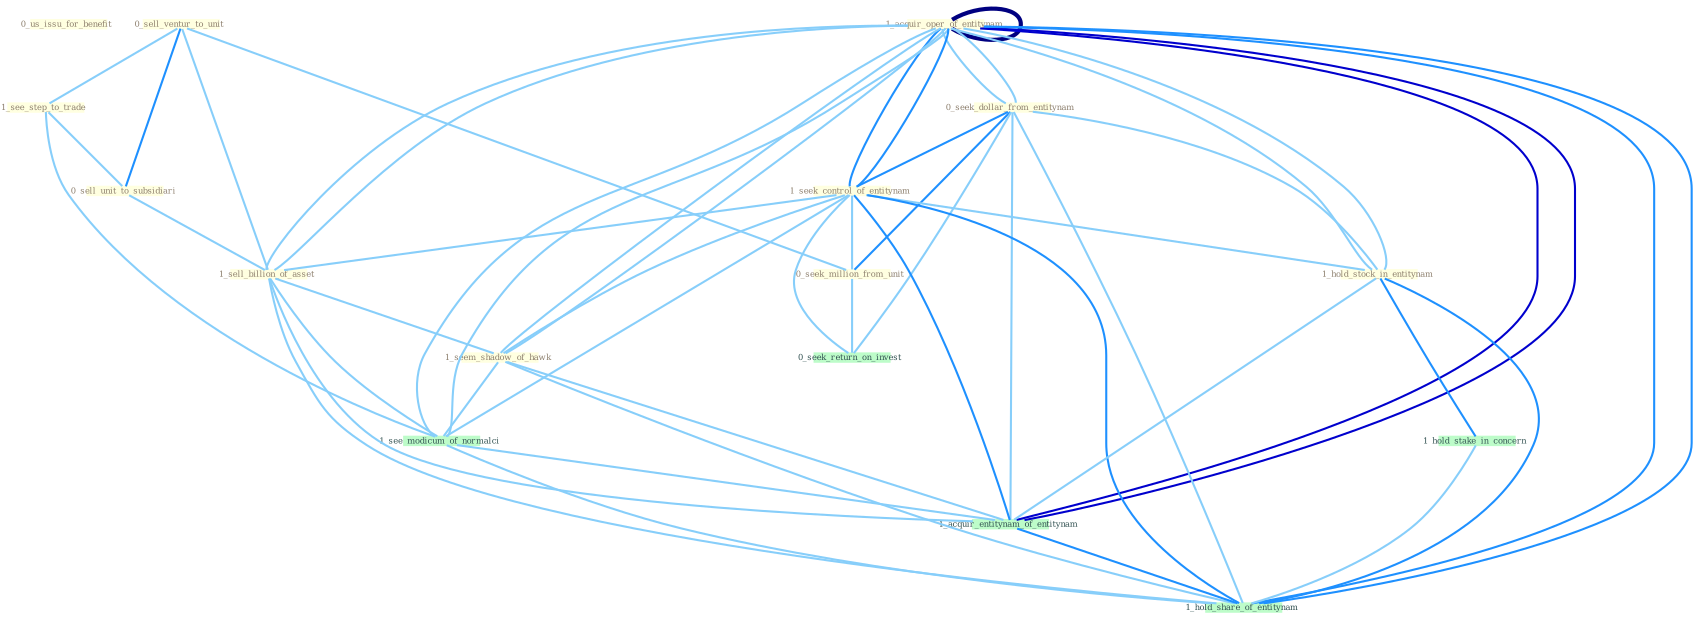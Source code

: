 Graph G{ 
    node
    [shape=polygon,style=filled,width=.5,height=.06,color="#BDFCC9",fixedsize=true,fontsize=4,
    fontcolor="#2f4f4f"];
    {node
    [color="#ffffe0", fontcolor="#8b7d6b"] "0_us_issu_for_benefit " "0_sell_ventur_to_unit " "1_see_step_to_trade " "1_acquir_oper_of_entitynam " "0_seek_dollar_from_entitynam " "1_seek_control_of_entitynam " "1_acquir_oper_of_entitynam " "0_sell_unit_to_subsidiari " "0_seek_million_from_unit " "1_sell_billion_of_asset " "1_seem_shadow_of_hawk " "1_hold_stock_in_entitynam "}
{node [color="#fff0f5", fontcolor="#b22222"]}
edge [color="#B0E2FF"];

	"0_sell_ventur_to_unit " -- "1_see_step_to_trade " [w="1", color="#87cefa" ];
	"0_sell_ventur_to_unit " -- "0_sell_unit_to_subsidiari " [w="2", color="#1e90ff" , len=0.8];
	"0_sell_ventur_to_unit " -- "0_seek_million_from_unit " [w="1", color="#87cefa" ];
	"0_sell_ventur_to_unit " -- "1_sell_billion_of_asset " [w="1", color="#87cefa" ];
	"1_see_step_to_trade " -- "0_sell_unit_to_subsidiari " [w="1", color="#87cefa" ];
	"1_see_step_to_trade " -- "1_see_modicum_of_normalci " [w="1", color="#87cefa" ];
	"1_acquir_oper_of_entitynam " -- "0_seek_dollar_from_entitynam " [w="1", color="#87cefa" ];
	"1_acquir_oper_of_entitynam " -- "1_seek_control_of_entitynam " [w="2", color="#1e90ff" , len=0.8];
	"1_acquir_oper_of_entitynam " -- "1_acquir_oper_of_entitynam " [w="4", style=bold, color="#000080", len=0.4];
	"1_acquir_oper_of_entitynam " -- "1_sell_billion_of_asset " [w="1", color="#87cefa" ];
	"1_acquir_oper_of_entitynam " -- "1_seem_shadow_of_hawk " [w="1", color="#87cefa" ];
	"1_acquir_oper_of_entitynam " -- "1_hold_stock_in_entitynam " [w="1", color="#87cefa" ];
	"1_acquir_oper_of_entitynam " -- "1_see_modicum_of_normalci " [w="1", color="#87cefa" ];
	"1_acquir_oper_of_entitynam " -- "1_acquir_entitynam_of_entitynam " [w="3", color="#0000cd" , len=0.6];
	"1_acquir_oper_of_entitynam " -- "1_hold_share_of_entitynam " [w="2", color="#1e90ff" , len=0.8];
	"0_seek_dollar_from_entitynam " -- "1_seek_control_of_entitynam " [w="2", color="#1e90ff" , len=0.8];
	"0_seek_dollar_from_entitynam " -- "1_acquir_oper_of_entitynam " [w="1", color="#87cefa" ];
	"0_seek_dollar_from_entitynam " -- "0_seek_million_from_unit " [w="2", color="#1e90ff" , len=0.8];
	"0_seek_dollar_from_entitynam " -- "1_hold_stock_in_entitynam " [w="1", color="#87cefa" ];
	"0_seek_dollar_from_entitynam " -- "0_seek_return_on_invest " [w="1", color="#87cefa" ];
	"0_seek_dollar_from_entitynam " -- "1_acquir_entitynam_of_entitynam " [w="1", color="#87cefa" ];
	"0_seek_dollar_from_entitynam " -- "1_hold_share_of_entitynam " [w="1", color="#87cefa" ];
	"1_seek_control_of_entitynam " -- "1_acquir_oper_of_entitynam " [w="2", color="#1e90ff" , len=0.8];
	"1_seek_control_of_entitynam " -- "0_seek_million_from_unit " [w="1", color="#87cefa" ];
	"1_seek_control_of_entitynam " -- "1_sell_billion_of_asset " [w="1", color="#87cefa" ];
	"1_seek_control_of_entitynam " -- "1_seem_shadow_of_hawk " [w="1", color="#87cefa" ];
	"1_seek_control_of_entitynam " -- "1_hold_stock_in_entitynam " [w="1", color="#87cefa" ];
	"1_seek_control_of_entitynam " -- "0_seek_return_on_invest " [w="1", color="#87cefa" ];
	"1_seek_control_of_entitynam " -- "1_see_modicum_of_normalci " [w="1", color="#87cefa" ];
	"1_seek_control_of_entitynam " -- "1_acquir_entitynam_of_entitynam " [w="2", color="#1e90ff" , len=0.8];
	"1_seek_control_of_entitynam " -- "1_hold_share_of_entitynam " [w="2", color="#1e90ff" , len=0.8];
	"1_acquir_oper_of_entitynam " -- "1_sell_billion_of_asset " [w="1", color="#87cefa" ];
	"1_acquir_oper_of_entitynam " -- "1_seem_shadow_of_hawk " [w="1", color="#87cefa" ];
	"1_acquir_oper_of_entitynam " -- "1_hold_stock_in_entitynam " [w="1", color="#87cefa" ];
	"1_acquir_oper_of_entitynam " -- "1_see_modicum_of_normalci " [w="1", color="#87cefa" ];
	"1_acquir_oper_of_entitynam " -- "1_acquir_entitynam_of_entitynam " [w="3", color="#0000cd" , len=0.6];
	"1_acquir_oper_of_entitynam " -- "1_hold_share_of_entitynam " [w="2", color="#1e90ff" , len=0.8];
	"0_sell_unit_to_subsidiari " -- "1_sell_billion_of_asset " [w="1", color="#87cefa" ];
	"0_seek_million_from_unit " -- "0_seek_return_on_invest " [w="1", color="#87cefa" ];
	"1_sell_billion_of_asset " -- "1_seem_shadow_of_hawk " [w="1", color="#87cefa" ];
	"1_sell_billion_of_asset " -- "1_see_modicum_of_normalci " [w="1", color="#87cefa" ];
	"1_sell_billion_of_asset " -- "1_acquir_entitynam_of_entitynam " [w="1", color="#87cefa" ];
	"1_sell_billion_of_asset " -- "1_hold_share_of_entitynam " [w="1", color="#87cefa" ];
	"1_seem_shadow_of_hawk " -- "1_see_modicum_of_normalci " [w="1", color="#87cefa" ];
	"1_seem_shadow_of_hawk " -- "1_acquir_entitynam_of_entitynam " [w="1", color="#87cefa" ];
	"1_seem_shadow_of_hawk " -- "1_hold_share_of_entitynam " [w="1", color="#87cefa" ];
	"1_hold_stock_in_entitynam " -- "1_hold_stake_in_concern " [w="2", color="#1e90ff" , len=0.8];
	"1_hold_stock_in_entitynam " -- "1_acquir_entitynam_of_entitynam " [w="1", color="#87cefa" ];
	"1_hold_stock_in_entitynam " -- "1_hold_share_of_entitynam " [w="2", color="#1e90ff" , len=0.8];
	"1_hold_stake_in_concern " -- "1_hold_share_of_entitynam " [w="1", color="#87cefa" ];
	"1_see_modicum_of_normalci " -- "1_acquir_entitynam_of_entitynam " [w="1", color="#87cefa" ];
	"1_see_modicum_of_normalci " -- "1_hold_share_of_entitynam " [w="1", color="#87cefa" ];
	"1_acquir_entitynam_of_entitynam " -- "1_hold_share_of_entitynam " [w="2", color="#1e90ff" , len=0.8];
}